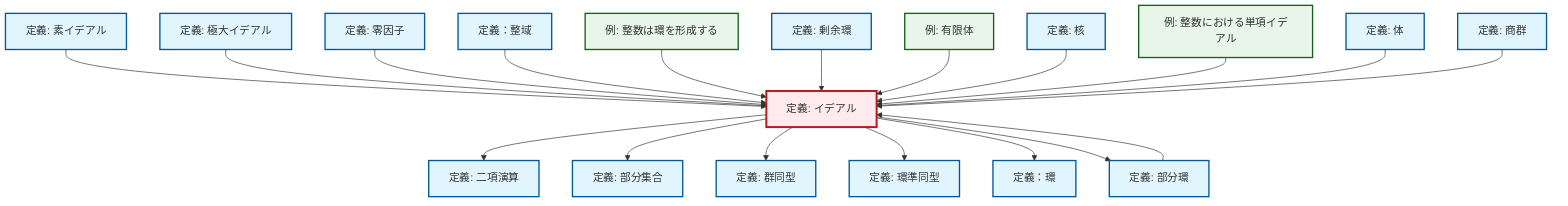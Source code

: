 graph TD
    classDef definition fill:#e1f5fe,stroke:#01579b,stroke-width:2px
    classDef theorem fill:#f3e5f5,stroke:#4a148c,stroke-width:2px
    classDef axiom fill:#fff3e0,stroke:#e65100,stroke-width:2px
    classDef example fill:#e8f5e9,stroke:#1b5e20,stroke-width:2px
    classDef current fill:#ffebee,stroke:#b71c1c,stroke-width:3px
    def-isomorphism["定義: 群同型"]:::definition
    def-subset["定義: 部分集合"]:::definition
    def-quotient-group["定義: 商群"]:::definition
    def-maximal-ideal["定義: 極大イデアル"]:::definition
    def-ring-homomorphism["定義: 環準同型"]:::definition
    def-kernel["定義: 核"]:::definition
    def-integral-domain["定義：整域"]:::definition
    ex-integers-ring["例: 整数は環を形成する"]:::example
    def-field["定義: 体"]:::definition
    def-quotient-ring["定義: 剰余環"]:::definition
    def-ideal["定義: イデアル"]:::definition
    ex-finite-field["例: 有限体"]:::example
    def-prime-ideal["定義: 素イデアル"]:::definition
    ex-principal-ideal["例: 整数における単項イデアル"]:::example
    def-ring["定義：環"]:::definition
    def-binary-operation["定義: 二項演算"]:::definition
    def-zero-divisor["定義: 零因子"]:::definition
    def-subring["定義: 部分環"]:::definition
    def-prime-ideal --> def-ideal
    def-maximal-ideal --> def-ideal
    def-zero-divisor --> def-ideal
    def-ideal --> def-binary-operation
    def-integral-domain --> def-ideal
    def-ideal --> def-subset
    ex-integers-ring --> def-ideal
    def-ideal --> def-isomorphism
    def-quotient-ring --> def-ideal
    def-ideal --> def-ring-homomorphism
    ex-finite-field --> def-ideal
    def-kernel --> def-ideal
    def-ideal --> def-ring
    ex-principal-ideal --> def-ideal
    def-field --> def-ideal
    def-ideal --> def-subring
    def-subring --> def-ideal
    def-quotient-group --> def-ideal
    class def-ideal current
